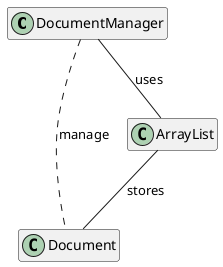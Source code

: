 @startuml class diagram

hide empty methods
hide empty attributes

class DocumentManager{}

class Document{}

class ArrayList{}

DocumentManager -- ArrayList : uses
ArrayList -- Document : stores
DocumentManager .. Document : manage 

@enduml